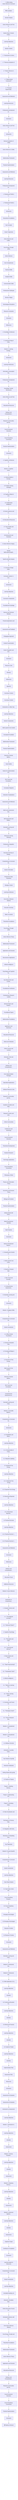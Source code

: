 flowchart TD
    A["🎯 Coffee tasting<br/>Active Inference Curriculum"] --> B["📚 Foundation"]
    
    B --> S1["Domain Analysis"]
    S1 --> S2["Active Inference and Free E..."]
    S2 --> S3["Section Name: Domain Analys..."]
    S3 --> S4["Learning Objectives:"]
    S4 --> S5["Section Content:"]
    S5 --> S6["1. **Introduction to Active..."]
    S6 --> S7["2. **Sensory Evaluation of ..."]
    S7 --> S8["3. **Active Inference in Co..."]
    S8 --> S9["4. **Mathematical Framework**"]
    S9 --> S10["5. **Practical Implementati..."]
    S10 --> S11["Assessment and Reflection:"]
    S11 --> S12["Learning Resources:"]
    S12 --> S13["Professional Development an..."]
    S13 --> S14["Conclusion:"]
    S14 --> S15["Active Inference and Free E..."]
    S15 --> S16["Introduction"]
    S16 --> S17["Sensory Evaluation of Coffee"]
    S17 --> S18["Active Inference in Coffee ..."]
    S18 --> S19["Mathematical Framework"]
    S19 --> S20["Practical Implementation"]
    S20 --> S21["Assessment and Reflection"]
    S21 --> S22["Learning Resources"]
    S22 --> S23["Professional Development an..."]
    S23 --> S24["1. Professional Profile & C..."]
    S24 --> S25["1. Professional Profile & C..."]
    S25 --> S26["Introduction"]
    S26 --> S27["Educational Foundations"]
    S27 --> S28["Key Concepts"]
    S28 --> S29["Career Trajectories"]
    S29 --> S30["Active Inference and Coffee..."]
    S30 --> S31["Free Energy Principle (FEP)"]
    S31 --> S32["Active Inference"]
    S32 --> S33["Core Competencies"]
    S33 --> S34["Technical Skills"]
    S34 --> S35["Analytical Skills"]
    S35 --> S36["Communication Skills"]
    S36 --> S37["Professional Challenges"]
    S37 --> S38["Sensory Fatigue"]
    S38 --> S39["Technological Disruptions"]
    S39 --> S40["Resource Constraints"]
    S40 --> S41["Conclusion"]
    S41 --> S42["References"]
    S42 --> S43["2. Knowledge Architecture &..."]
    S43 --> S44["3. Learning Ecology & Profe..."]
    S44 --> S45["Section 3: Learning Ecology..."]
    S45 --> S46["Introduction"]
    S46 --> S47["Learning Preferences"]
    S47 --> S48["Information Consumption Pat..."]
    S48 --> S49["Professional Development Dy..."]
    S49 --> S50["Knowledge Transfer Mechanisms"]
    S50 --> S51["Active Inference and Free E..."]
    S51 --> S52["Educational Resources"]
    S52 --> S53["Software and Computational ..."]
    S53 --> S54["Research Communities and Ne..."]
    S54 --> S55["Current Research Directions"]
    S55 --> S56["Cross-Disciplinary Connections"]
    S56 --> S57["Practical Implementation"]
    S57 --> S58["Conclusion"]
    S58 --> S59["4. Cognitive Architecture &..."]
    S59 --> S60["Section 4: Cognitive Archit..."]
    S60 --> S61["4.1 Mental Models & Concept..."]
    S61 --> S62["4.2 Problem-Solving Strategies"]
    S62 --> S63["4.3 Cognitive Biases & Limi..."]
    S63 --> S64["4.4 Collaborative Intelligence"]
    S64 --> S65["4.5 Active Inference and Fr..."]
    S65 --> S66["4.6 Educational Resources"]
    S66 --> S67["4.7 Case Studies and Projects"]
    S67 --> S68["4.8 Assessment and Evaluation"]
    S68 --> S69["5. Active Inference Integra..."]
    S69 --> S70["faces/p SqlException(weight..."]
    S70 --> S71["TypeGa tankfully trespass R..."]
    S71 --> S72["6. Curriculum Design Implic..."]
    S72 --> S73["Curriculum Section: 6. Curr..."]
    S73 --> S74["Introduction"]
    S74 --> S75["Learning Objectives"]
    S75 --> S76["Curriculum Components"]
    S76 --> S77["Foundational Knowledge"]
    S77 --> S78["Sensory and Technical Modules"]
    S78 --> S79["Practical Applications and ..."]
    S79 --> S80["Assessment and Feedback"]
    S80 --> S81["Pedagogical Approach"]
    S81 --> S82["Content Customization"]
    S82 --> S83["Career Integration and Inno..."]
    S83 --> S84["Conclusion"]
    S84 --> S85["Resource Links"]
    S85 --> S86["Glossary"]
    S86 --> S87["References"]
    S87 --> S88["Appendix"]
    S88 --> S89["Curriculum Content"]
    S89 --> S90["Curriculum Content"]
    S90 --> S91["Introduction to Coffee Tast..."]
    S91 --> S92["Learning Objectives:"]
    S92 --> S93["Section Components:"]
    S93 --> S94["Multi-Layered Core Content"]
    S94 --> S95["Conceptual Foundation"]
    S95 --> S96["Mathematical Framework"]
    S96 --> S97["Practical Implementation"]
    S97 --> S98["Extensive Practical Applica..."]
    S98 --> S99["Case Studies"]
    S99 --> S100["Hands-On Implementation Pro..."]
    S100 --> S101["Rich Visual and Conceptual ..."]
    S101 --> S102["Conceptual Diagrams"]
    S102 --> S103["Interactive Visualizations"]
    S103 --> S104["Assessment and Reflection F..."]
    S104 --> S105["Multi-Level Assessment Stra..."]
    S105 --> S106["Self-Assessment and Reflect..."]
    S106 --> S107["Extended Learning and Profe..."]
    S107 --> S108["Advanced Learning Pathways"]
    S108 --> S109["Professional Integration an..."]
    S109 --> S110["Executive Summary & Strateg..."]
    S110 --> S111["Comprehensive Curriculum Se..."]
    S111 --> S112["Section Information"]
    S112 --> S113["Professional Value Proposition"]
    S113 --> S114["Strategic Context"]
    S114 --> S115["Learning Architecture"]
    S115 --> S116["Core Active Inference Material"]
    S116 --> S117["Executive Summary"]
    S117 --> S118["Table of Contents"]
    S118 --> S119["Theoretical Foundations"]
    S119 --> S120["Free Energy Principle (FEP)"]
    S120 --> S121["Active Inference Theory"]
    S121 --> S122["Mathematical Framework"]
    S122 --> S123["Applications and Domains"]
    S123 --> S124["Neuroscience Applications"]
    S124 --> S125["Artificial Intelligence"]
    S125 --> S126["Psychology and Cognitive Sc..."]
    S126 --> S127["Key Researchers and Contrib..."]
    S127 --> S128["Foundational Contributors"]
    S128 --> S129["Contemporary Research Leaders"]
    S129 --> S130["Seminal Papers and Publicat..."]
    S130 --> S131["Foundational Papers"]
    S131 --> S132["Mathematical Foundations"]
    S132 --> S133["Applications and Extensions"]
    S133 --> S134["Educational Resources"]
    S134 --> S135["Books and Textbooks"]
    S135 --> S136["Online Courses and Lectures"]
    S136 --> S137["Interactive Tools and Simul..."]
    S137 --> S138["Software and Computational ..."]
    S138 --> S139["Core Implementation Packages"]
    S139 --> S140["Specialized Applications"]
    S140 --> S141["Software Resource Links"]
    S141 --> S142["Research Communities and Ne..."]
    S142 --> S143["Academic Societies and Orga..."]
    S143 --> S144["Research Centers and Instit..."]
    S144 --> S145["Online Communities"]
    S145 --> S146["Conferences and Workshops"]
    S146 --> S147["Current Research Directions"]
    S147 --> S148["Theoretical Developments"]
    S148 --> S149["Empirical Research"]
    S149 --> S150["Technology Applications"]
    S150 --> S151["Cross-Disciplinary Connections"]
    S151 --> S152["Philosophy of Mind"]
    S152 --> S153["Physics and Information Theory"]
    S153 --> S154["Economics and Decision Theory"]
    S154 --> S155["Biology and Evolution"]
    S155 --> S156["Practical Implementation"]
    S156 --> S157["Getting Started with Active..."]
    S157 --> S158["Model Development Workflow"]
    S158 --> S159["Best Practices"]
    S159 --> S160["Conclusion"]
    S160 --> S161["Section Development Require..."]
    S161 --> S162["1. Comprehensive Section In..."]
    S162 --> S163["2. Multi-Layered Core Conte..."]
    S163 --> S164["3. Extensive Practical Appl..."]
    S164 --> S165["4. Rich Visual and Conceptu..."]
    S165 --> S166["5. Comprehensive Assessment..."]
    S166 --> S167["6. Extended Learning and Pr..."]
    S167 --> S168["Conclusion"]
    S168 --> S169["Module 1: Bridging Coffee T..."]
    S169 --> S170["Comprehensive Curriculum Se..."]
    S170 --> S171["Section Introduction"]
    S171 --> S172["1.1 Coffee Domain Foundations"]
    S172 --> S173["1.2 Sensory Evaluation Chal..."]
    S173 --> S174["1.3 Conceptual Bridge to Ac..."]
    S174 --> S175["1.4 Overview of Free Energy..."]
    S175 --> S176["Multi-Layered Core Content ..."]
    S176 --> S177["Extensive Practical Applica..."]
    S177 --> S178["Rich Visual and Conceptual ..."]
    S178 --> S179["Comprehensive Assessment an..."]
    S179 --> S180["Extended Learning and Profe..."]
    S180 --> S181["Module 2: Accessible Mathem..."]
    S181 --> S182["Comprehensive Curriculum Se..."]
    S182 --> S183["Introduction"]
    S183 --> S184["2.1 Probabilistic and Bayes..."]
    S184 --> S185["Learning Objectives"]
    S185 --> S186["2.1.1 Fundamentals of Proba..."]
    S186 --> S187["2.1.2 Bayesian Updating"]
    S187 --> S188["2.2 Variational Free Energy..."]
    S188 --> S189["Learning Objectives"]
    S189 --> S190["2.2.1 Variational Free Energy"]
    S190 --> S191["2.2.2 Expected Free Energy"]
    S191 --> S192["2.3 Hierarchical Bayesian M..."]
    S192 --> S193["Learning Objectives"]
    S193 --> S194["2.3.1 Hierarchical Bayesian..."]
    S194 --> S195["2.4 Practical Exercises"]
    S195 --> S196["Learning Objectives"]
    S196 --> S197["2.4.1 Practical Exercise 1 ..."]
    S197 --> S198["2.4.2 Practical Exercise 2 ..."]
    S198 --> S199["Assessment and Reflection"]
    S199 --> S200["Conclusion"]
    S200 --> S201["References"]
    S201 --> S202["Software and Computational ..."]
    S202 --> S203["Discussion Forum"]
    S203 --> S204["Additional Resources"]
    S204 --> S205["Module 3: Active Inference ..."]
    S205 --> S206["Introduction to Comprehensi..."]
    S206 --> S207["1. Computer Science and Art..."]
    S207 --> S208["1.1. **Foundational Concepts**"]
    S208 --> S209["1.2. **Advanced Topics**"]
    S209 --> S210["2. Cognitive Psychology"]
    S210 --> S211["2.1. **Perception and Cogni..."]
    S211 --> S212["2.2. **Learning and Memory**"]
    S212 --> S213["3. Data Analysis and Visual..."]
    S213 --> S214["3.1. **Data Preprocessing**"]
    S214 --> S215["3.2. **Visualization Tools**"]
    S215 --> S216["4. Artificial Intelligence ..."]
    S216 --> S217["4.1. **Machine Learning Fra..."]
    S217 --> S218["4.2. **Deep Learning Applic..."]
    S218 --> S219["5. Conclusion and Future Di..."]
    S219 --> S220["5.1. **Emerging Trends**"]
    S220 --> S221["5.2. **Future Research Dire..."]
    S221 --> S222["Module 4: Computational Too..."]
    S222 --> S223["Module 4: Computational Too..."]
    S223 --> S224["4.1 Software Overview"]
    S224 --> S225["Introduction to pymdp Pytho..."]
    S225 --> S226["Key Features of pymdp"]
    S226 --> S227["Interactive Notebooks"]
    S227 --> S228["Getting Started with pymdp"]
    S228 --> S229["4.2 Hands-on Projects"]
    S229 --> S230["Project 1: Modeling Sensory..."]
    S230 --> S231["Project 2: Implementing Pre..."]
    S231 --> S232["Project 3: Simulating Adapt..."]
    S232 --> S233["4.3 Data Visualization and ..."]
    S233 --> S234["Techniques for Sensory Data..."]
    S234 --> S235["4.4 Integration with Existi..."]
    S235 --> S236["Workshop on Embedding Activ..."]
    S236 --> S237["Key Takeaways"]
    S237 --> S238["Module 5: Domain-Specific C..."]
    S238 --> S239["Comprehensive Curriculum Se..."]
    S239 --> S240["Section Introduction"]
    S240 --> S241["Learning Objectives"]
    S241 --> S242["Case Study Analysis"]
    S242 --> S243["5.1 Case Study: Active Infe..."]
    S243 --> S244["Cross-Disciplinary Perspect..."]
    S244 --> S245["5.2 Cross-Disciplinary Pers..."]
    S245 --> S246["Emerging Technologies"]
    S246 --> S247["5.3 Emerging Technologies"]
    S247 --> S248["Research Frontiers"]
    S248 --> S249["5.4 Research Frontiers"]
    S249 --> S250["Conclusion"]
    S250 --> S251["Assessment and Reflection"]
    S251 --> S252["Extended Learning and Profe..."]
    S252 --> S253["Module 6: Professional Inte..."]
    S253 --> S254["Module 6: Professional Inte..."]
    S254 --> S255["6.1 Skills Application & Ca..."]
    S255 --> S256["Learning Objectives:"]
    S256 --> S257["Activities:"]
    S257 --> S258["6.2 Continuing Education Pa..."]
    S258 --> S259["Learning Objectives:"]
    S259 --> S260["Activities:"]
    S260 --> S261["6.3 Ethical and Practical C..."]
    S261 --> S262["Learning Objectives:"]
    S262 --> S263["Activities:"]
    S263 --> S264["6.4 Capstone Project"]
    S264 --> S265["Learning Objectives:"]
    S265 --> S266["Activities:"]
    S266 --> S267["Implementation Plan:"]
    S267 --> S268["Assessment Plan:"]
    S268 --> S269["Resources:"]
    S269 --> S270["Conclusion:"]
    S270 --> S271["Assessment & Evaluation"]
    S271 --> S272["Assessment & Evaluation"]
    S272 --> S273["Introduction to Assessment ..."]
    S273 --> S274["Learning Objectives"]
    S274 --> S275["Module 1: Introduction to C..."]
    S275 --> S276["Learning Objectives:"]
    S276 --> S277["Activities:"]
    S277 --> S278["Assessment:"]
    S278 --> S279["Module 2: Sensory Evaluatio..."]
    S279 --> S280["Learning Objectives:"]
    S280 --> S281["Activities:"]
    S281 --> S282["Assessment:"]
    S282 --> S283["Module 3: Designing Sensory..."]
    S283 --> S284["Learning Objectives:"]
    S284 --> S285["Activities:"]
    S285 --> S286["Assessment:"]
    S286 --> S287["Module 4: Advanced Applicat..."]
    S287 --> S288["Learning Objectives:"]
    S288 --> S289["Activities:"]
    S289 --> S290["Assessment:"]
    S290 --> S291["Capstone Project"]
    S291 --> S292["Certificate of Completion"]
    S292 --> S293["Conclusion"]
    S293 --> S294["Learning Support & Resources"]
    S294 --> S295["Comprehensive Curriculum Se..."]
    S295 --> S296["Section Introduction"]
    S296 --> S297["Learning Objectives"]
    S297 --> S298["Annotated Reading List"]
    S298 --> S299["Interactive Simulation Note..."]
    S299 --> S300["Online Discussion Forums an..."]
    S300 --> S301["Scheduled Webinars with Exp..."]
    S301 --> S302["Core Active Inference Material"]
    S302 --> S303["Free Energy Principle and A..."]
    S303 --> S304["Theoretical Foundations"]
    S304 --> S305["Mathematical Framework"]
    S305 --> S306["Active Inference Theory"]
    S306 --> S307["Applications and Domains"]
    S307 --> S308["Educational Resources"]
    S308 --> S309["Software and Computational ..."]
    S309 --> S310["Research Communities and Ne..."]
    S310 --> S311["Current Research Directions"]
    S311 --> S312["Cross-Disciplinary Connections"]
    S312 --> S313["Practical Implementation"]
    S313 --> S314["Conclusion"]
    S314 --> Z["🏆 Mastery Achieved"]